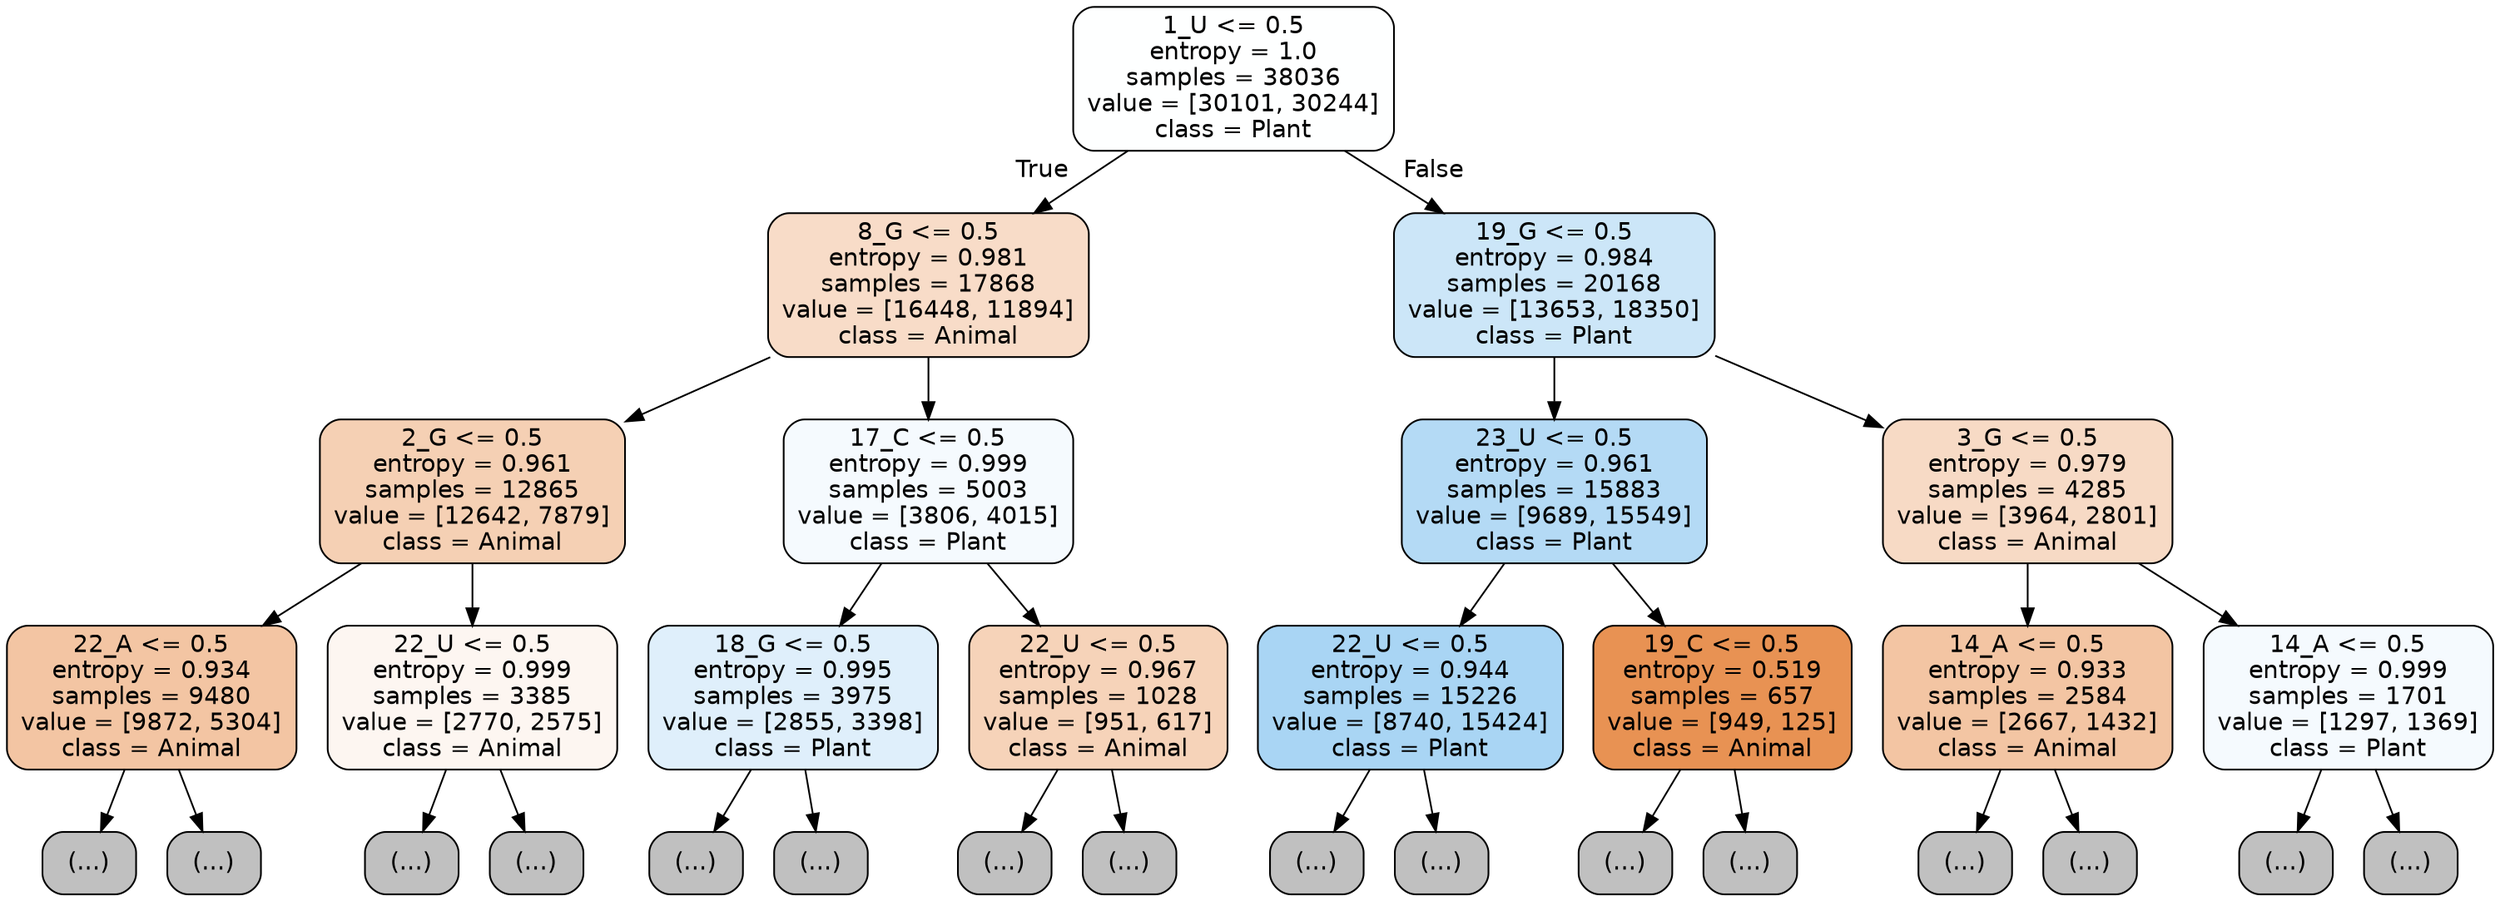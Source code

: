 digraph Tree {
node [shape=box, style="filled, rounded", color="black", fontname="helvetica"] ;
edge [fontname="helvetica"] ;
0 [label="1_U <= 0.5\nentropy = 1.0\nsamples = 38036\nvalue = [30101, 30244]\nclass = Plant", fillcolor="#feffff"] ;
1 [label="8_G <= 0.5\nentropy = 0.981\nsamples = 17868\nvalue = [16448, 11894]\nclass = Animal", fillcolor="#f8dcc8"] ;
0 -> 1 [labeldistance=2.5, labelangle=45, headlabel="True"] ;
2 [label="2_G <= 0.5\nentropy = 0.961\nsamples = 12865\nvalue = [12642, 7879]\nclass = Animal", fillcolor="#f5d0b4"] ;
1 -> 2 ;
3 [label="22_A <= 0.5\nentropy = 0.934\nsamples = 9480\nvalue = [9872, 5304]\nclass = Animal", fillcolor="#f3c5a3"] ;
2 -> 3 ;
4 [label="(...)", fillcolor="#C0C0C0"] ;
3 -> 4 ;
4635 [label="(...)", fillcolor="#C0C0C0"] ;
3 -> 4635 ;
5226 [label="22_U <= 0.5\nentropy = 0.999\nsamples = 3385\nvalue = [2770, 2575]\nclass = Animal", fillcolor="#fdf6f1"] ;
2 -> 5226 ;
5227 [label="(...)", fillcolor="#C0C0C0"] ;
5226 -> 5227 ;
6794 [label="(...)", fillcolor="#C0C0C0"] ;
5226 -> 6794 ;
6991 [label="17_C <= 0.5\nentropy = 0.999\nsamples = 5003\nvalue = [3806, 4015]\nclass = Plant", fillcolor="#f5fafe"] ;
1 -> 6991 ;
6992 [label="18_G <= 0.5\nentropy = 0.995\nsamples = 3975\nvalue = [2855, 3398]\nclass = Plant", fillcolor="#dfeffb"] ;
6991 -> 6992 ;
6993 [label="(...)", fillcolor="#C0C0C0"] ;
6992 -> 6993 ;
8334 [label="(...)", fillcolor="#C0C0C0"] ;
6992 -> 8334 ;
8933 [label="22_U <= 0.5\nentropy = 0.967\nsamples = 1028\nvalue = [951, 617]\nclass = Animal", fillcolor="#f6d3b9"] ;
6991 -> 8933 ;
8934 [label="(...)", fillcolor="#C0C0C0"] ;
8933 -> 8934 ;
9425 [label="(...)", fillcolor="#C0C0C0"] ;
8933 -> 9425 ;
9486 [label="19_G <= 0.5\nentropy = 0.984\nsamples = 20168\nvalue = [13653, 18350]\nclass = Plant", fillcolor="#cce6f8"] ;
0 -> 9486 [labeldistance=2.5, labelangle=-45, headlabel="False"] ;
9487 [label="23_U <= 0.5\nentropy = 0.961\nsamples = 15883\nvalue = [9689, 15549]\nclass = Plant", fillcolor="#b4daf5"] ;
9486 -> 9487 ;
9488 [label="22_U <= 0.5\nentropy = 0.944\nsamples = 15226\nvalue = [8740, 15424]\nclass = Plant", fillcolor="#a9d5f4"] ;
9487 -> 9488 ;
9489 [label="(...)", fillcolor="#C0C0C0"] ;
9488 -> 9489 ;
14050 [label="(...)", fillcolor="#C0C0C0"] ;
9488 -> 14050 ;
14687 [label="19_C <= 0.5\nentropy = 0.519\nsamples = 657\nvalue = [949, 125]\nclass = Animal", fillcolor="#e89253"] ;
9487 -> 14687 ;
14688 [label="(...)", fillcolor="#C0C0C0"] ;
14687 -> 14688 ;
14811 [label="(...)", fillcolor="#C0C0C0"] ;
14687 -> 14811 ;
14898 [label="3_G <= 0.5\nentropy = 0.979\nsamples = 4285\nvalue = [3964, 2801]\nclass = Animal", fillcolor="#f7dac5"] ;
9486 -> 14898 ;
14899 [label="14_A <= 0.5\nentropy = 0.933\nsamples = 2584\nvalue = [2667, 1432]\nclass = Animal", fillcolor="#f3c5a3"] ;
14898 -> 14899 ;
14900 [label="(...)", fillcolor="#C0C0C0"] ;
14899 -> 14900 ;
15869 [label="(...)", fillcolor="#C0C0C0"] ;
14899 -> 15869 ;
16180 [label="14_A <= 0.5\nentropy = 0.999\nsamples = 1701\nvalue = [1297, 1369]\nclass = Plant", fillcolor="#f5fafe"] ;
14898 -> 16180 ;
16181 [label="(...)", fillcolor="#C0C0C0"] ;
16180 -> 16181 ;
16570 [label="(...)", fillcolor="#C0C0C0"] ;
16180 -> 16570 ;
}